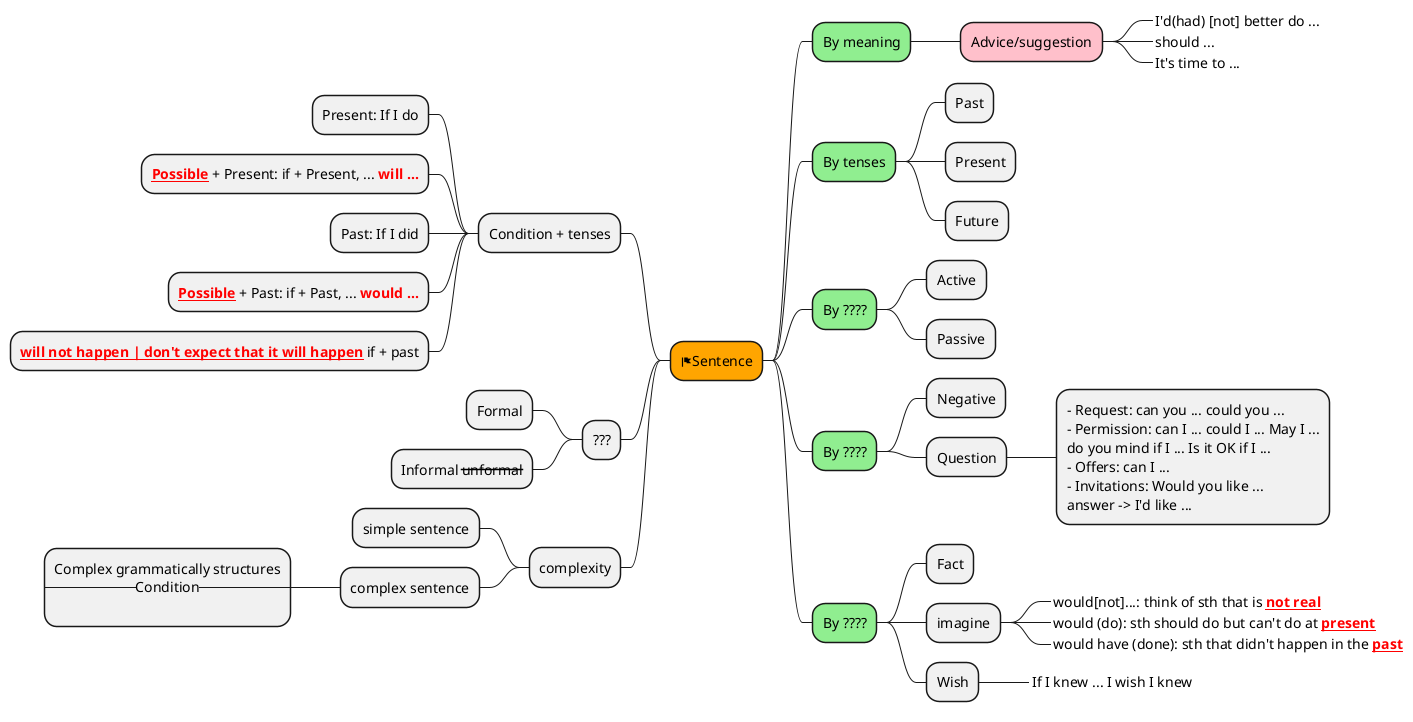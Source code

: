 @startmindmap
'https://canadadotnet.files.wordpress.com/2020/05/english-grammar-in-use-intermediate.pdf

'caption figure 1
'title My super title
'() -> explain
'[] -> optional

*[#orange] <&flag>Sentence
**[#lightgreen] By meaning
***[#pink] Advice/suggestion
****_ I'd(had) [not] better do ...
****_ should ...
****_ It's time to ...

**[#lightgreen] By tenses
*** Past
*** Present
*** Future

**[#lightgreen] By ????
*** Active
*** Passive

**[#lightgreen] By ????
*** Negative
*** Question
****:- Request: can you ... could you ...
- Permission: can I ... could I ... May I ...
do you mind if I ... Is it OK if I ...
- Offers: can I ...
- Invitations: Would you like ...
answer -> I'd like ...;

**[#lightgreen] By ????
*** Fact
*** imagine
****_ would[not]...: think of sth that is <b><color:red>__not real__
****_ would (do): sth should do but can't do at <b><color:red>__present__
****_ would have (done): sth that didn't happen in the <b><color:red>__past__
*** Wish
****_ If I knew ... I wish I knew

left side
** Condition + tenses
*** Present: If I do
*** <b><color:red>__Possible__</b> + Present: if + Present, ... <b><color:red>will<b> ...
*** Past: If I did
*** <b><color:red>__Possible__</b> + Past: if + Past, ... <b><color:red>would<b> ...
*** <b><color:red>__will not happen | don't expect that it will happen__</b> if + past

** ???
*** Formal
*** Informal --unformal--

** complexity
*** simple sentence
*** complex sentence
****:Complex grammatically structures
--Condition--
;


@endmindmap
